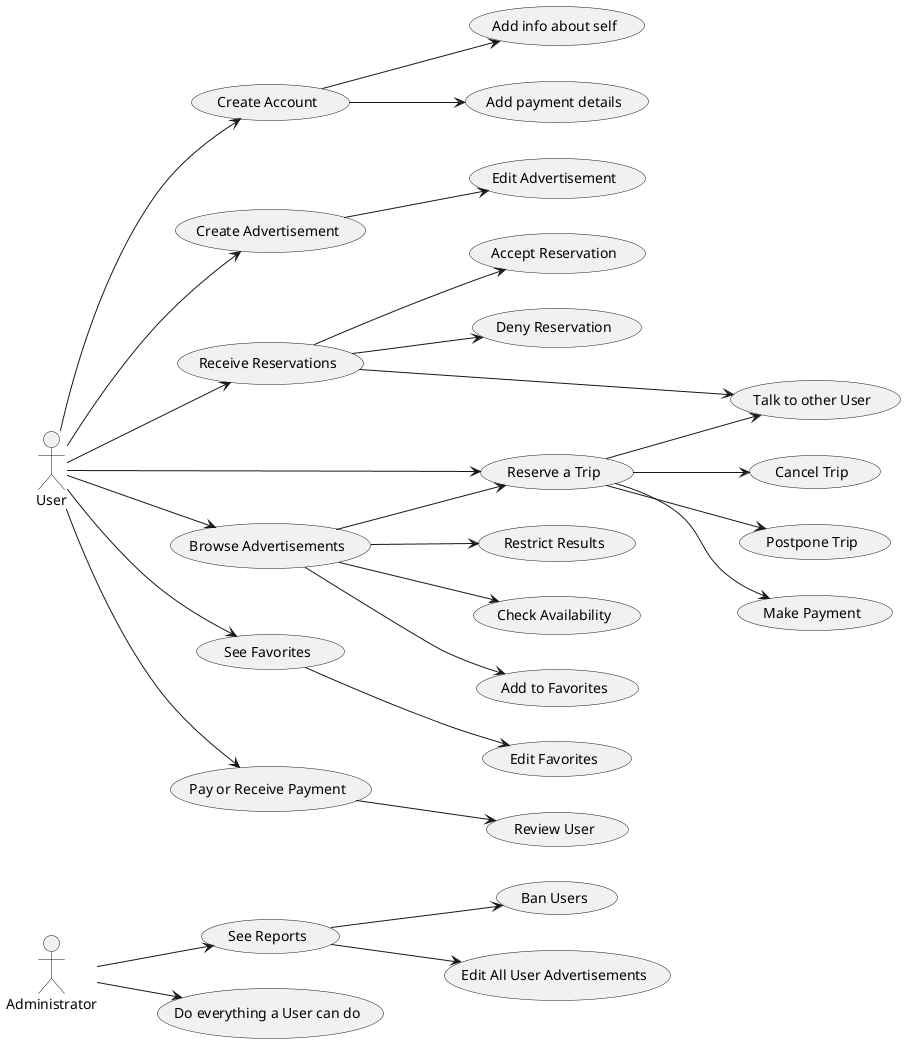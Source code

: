 @startuml
'Documentation: https://plantuml.com/use-case-diagram
'NB: english only
'NB: lower-case only for aliases
'-Jørgen

' ;;;; Actors ;;;;
left to right direction
'top to bottom direction
:Administrator: as admin
:User: as user

' ;;;; Usecases ;;;;
'___for user___
(Create Account) as (create_user)
(Create Advertisement) as (create_ad)
(Edit Advertisement) as (edit_ad)
(Receive Reservations)
(Reserve a Trip)
(Accept Reservation)
(Deny Reservation)
(Browse Advertisements) as (browse)
(Restrict Results)
(Check Availability) as (available)
(Cancel Trip)
(Postpone Trip)
(Make Payment)
(Add to Favorites) as (favorite)
(See Favorites)
(Edit Favorites)
(Pay or Receive Payment) as (pay)
(Review User) as (review)
'___for admin___
(Ban Users) as (ban)
(Edit All User Advertisements) as (admin_edit)
(See Reports)
(Do everything a User can do)


' ;;;; Relationships ;;;;
' ____how to use____
' -> means arrow goes to downwards
' --> means arrow goes sideways (to the right)
'(case1) -> (case2) means you can do case2 after youve done case1

'___user relationships___
user --> (create_user)
user --> (create_ad)
user --> (Reserve a Trip)
user --> (Receive Reservations)
user --> (browse)
user --> (See Favorites)
user --> (pay)

(create_user) --> (Add info about self)
(create_user) --> (Add payment details)

(create_ad) --> (edit_ad)

(Receive Reservations) --> (Accept Reservation)
(Receive Reservations) --> (Deny Reservation)
(Receive Reservations) --> (Talk to other User)

(Reserve a Trip) --> (Talk to other User)
(Reserve a Trip) --> (Cancel Trip)
(Reserve a Trip) --> (Postpone Trip)
(Reserve a Trip) --> (Make Payment)

(browse) --> (Reserve a Trip)
(browse) --> (Restrict Results)
(browse) --> (available)
(browse) --> (favorite)

(See Favorites) --> (Edit Favorites)

(pay) --> (review)

'___admin relationships___
admin --> (See Reports)
admin --> (Do everything a User can do)

(See Reports) --> (ban)
(See Reports) --> (admin_edit)

@enduml